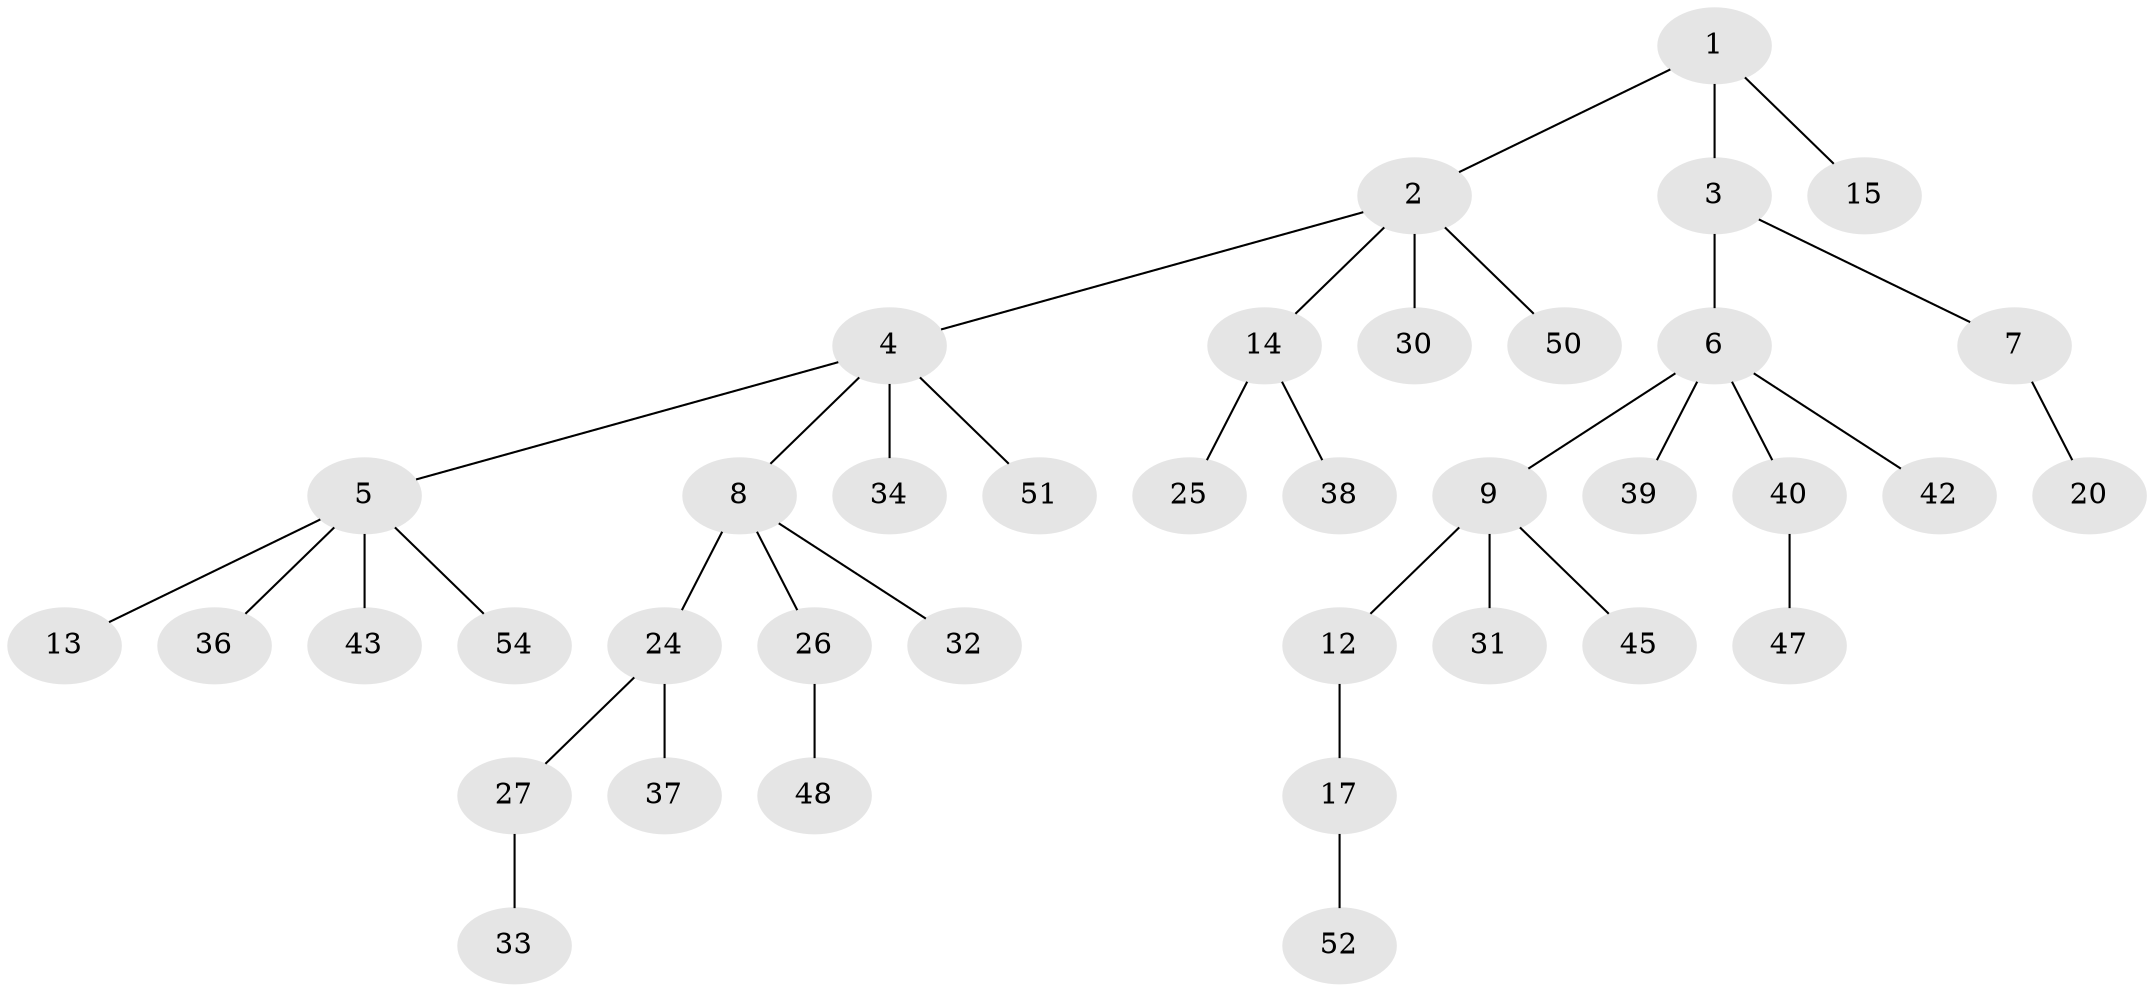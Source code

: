 // Generated by graph-tools (version 1.1) at 2025/24/03/03/25 07:24:08]
// undirected, 38 vertices, 37 edges
graph export_dot {
graph [start="1"]
  node [color=gray90,style=filled];
  1 [super="+10"];
  2 [super="+41"];
  3;
  4 [super="+56"];
  5 [super="+23"];
  6 [super="+11"];
  7 [super="+19"];
  8 [super="+22"];
  9 [super="+16"];
  12;
  13 [super="+21"];
  14 [super="+18"];
  15;
  17 [super="+46"];
  20;
  24 [super="+28"];
  25 [super="+35"];
  26 [super="+44"];
  27 [super="+29"];
  30;
  31;
  32;
  33;
  34;
  36 [super="+58"];
  37;
  38 [super="+53"];
  39;
  40;
  42;
  43;
  45 [super="+55"];
  47 [super="+57"];
  48 [super="+49"];
  50;
  51;
  52;
  54;
  1 -- 2;
  1 -- 3;
  1 -- 15;
  2 -- 4;
  2 -- 14;
  2 -- 30;
  2 -- 50;
  3 -- 6;
  3 -- 7;
  4 -- 5;
  4 -- 8;
  4 -- 34;
  4 -- 51;
  5 -- 13;
  5 -- 36;
  5 -- 54;
  5 -- 43;
  6 -- 9;
  6 -- 39;
  6 -- 40;
  6 -- 42;
  7 -- 20;
  8 -- 24;
  8 -- 26;
  8 -- 32;
  9 -- 12;
  9 -- 45;
  9 -- 31;
  12 -- 17;
  14 -- 38;
  14 -- 25;
  17 -- 52;
  24 -- 27;
  24 -- 37;
  26 -- 48;
  27 -- 33;
  40 -- 47;
}
